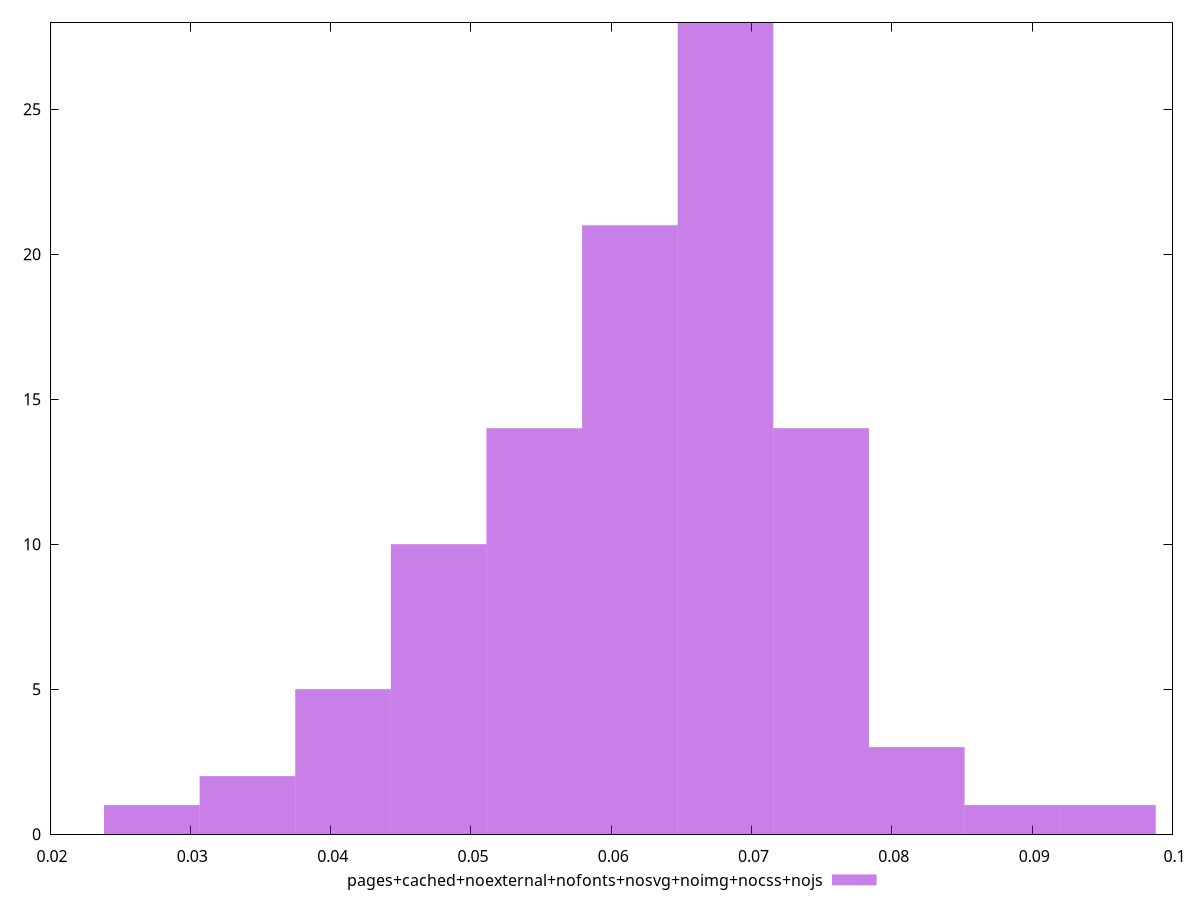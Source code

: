$_pagesCachedNoexternalNofontsNosvgNoimgNocssNojs <<EOF
0.07495837700492503 14
0.03407198954769319 2
0.06814397909538639 28
0.06132958118584775 21
0.05451518327630911 14
0.04770078536677047 10
0.0885871728240023 1
0.08177277491446366 3
0.04088638745723183 5
0.09540157073354094 1
0.027257591638154555 1
EOF
set key outside below
set terminal pngcairo
set output "report_00004_2020-11-02T20-21-41.718Z/network-rtt/pages+cached+noexternal+nofonts+nosvg+noimg+nocss+nojs//raw_hist.png"
set yrange [0:28]
set boxwidth 0.006814397909538639
set style fill transparent solid 0.5 noborder
plot $_pagesCachedNoexternalNofontsNosvgNoimgNocssNojs title "pages+cached+noexternal+nofonts+nosvg+noimg+nocss+nojs" with boxes ,
